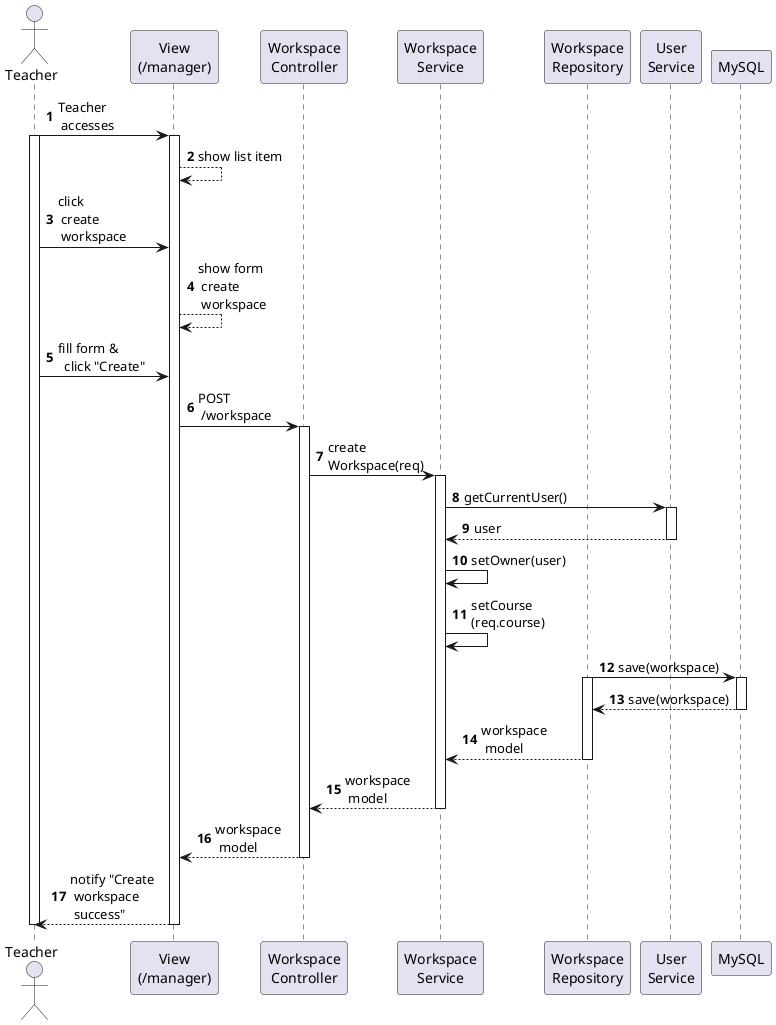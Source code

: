 @startuml
autonumber

actor Teacher as SV
participant "View\n(/manager)" as View
participant "Workspace\nController" as Controller
participant "Workspace\nService" as Service
participant "Workspace\nRepository" as Repo
participant "User\nService" as UService
participant "MySQL" as MySQL

SV -> View : Teacher \n accesses
activate SV

activate View
View --> View: show list item
SV -> View: click \n create \n workspace
View --> View: show form \n create \n workspace
SV -> View : fill form & \n  click "Create"
View -> Controller : POST \n /workspace

activate Controller
Controller -> Service : create\nWorkspace(req)

activate Service
Service -> UService : getCurrentUser()
activate UService
UService --> Service :  user
deactivate UService

Service -> Service: setOwner(user)
Service -> Service: setCourse\n(req.course)
Repo -> MySQL : save(workspace)
activate Repo
activate MySQL
MySQL --> Repo :  save(workspace)
deactivate MySQL
Repo --> Service :  workspace \n model
deactivate Repo

Service --> Controller :  workspace \n model
deactivate Service

Controller --> View : workspace \n model
deactivate Controller
View --> SV : notify "Create \n workspace \n success"

deactivate View
deactivate SV
@enduml
